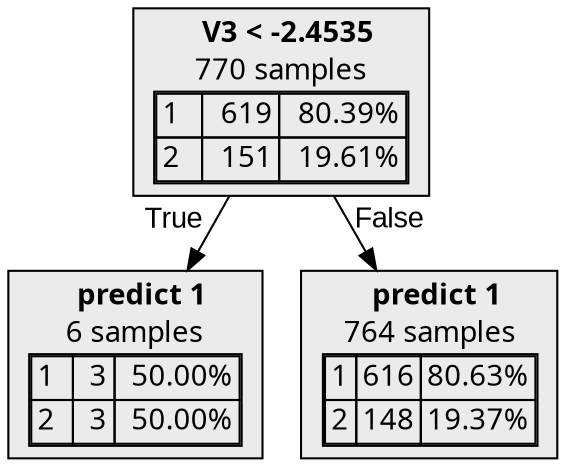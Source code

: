 digraph {
    1 [label=<  <TABLE BORDER="0" CELLPADDING="0">
      <TR>
    <TD>
      <B>V3 &lt; -2.4535</B>
    </TD>
  </TR>

    <TR>
      <TD>770 samples</TD>
    </TR>
    <TR>
  <TD>
    <TABLE CELLSPACING="0">
      
        <TR class="highlighted">
    <TD ALIGN="LEFT">1</TD>
    <TD ALIGN="RIGHT">619</TD>
    <TD ALIGN="RIGHT">80.39%</TD>
  </TR>
  <TR >
    <TD ALIGN="LEFT">2</TD>
    <TD ALIGN="RIGHT">151</TD>
    <TD ALIGN="RIGHT">19.61%</TD>
  </TR>

    </TABLE>
  </TD>
</TR>

  </TABLE>
>,fillcolor="#EBEBEB",shape=box,fontname="bold arial",style="filled"];
    1 -> 2 [labeldistance=2.5, labelangle=45, headlabel="True",fontname="arial"];
    1 -> 3 [labeldistance=2.5, labelangle=-45, headlabel="False",fontname="arial"];
    2 [label=<  <TABLE BORDER="0" CELLPADDING="0">
      <TR>
    <TD>
      <B>predict 1</B>
    </TD>
  </TR>

    <TR>
      <TD>6 samples</TD>
    </TR>
    <TR>
  <TD>
    <TABLE CELLSPACING="0">
      
        <TR class="highlighted">
    <TD ALIGN="LEFT">1</TD>
    <TD ALIGN="RIGHT">3</TD>
    <TD ALIGN="RIGHT">50.00%</TD>
  </TR>
  <TR >
    <TD ALIGN="LEFT">2</TD>
    <TD ALIGN="RIGHT">3</TD>
    <TD ALIGN="RIGHT">50.00%</TD>
  </TR>

    </TABLE>
  </TD>
</TR>

  </TABLE>
>,fillcolor="#EBEBEB",shape=box,fontname="bold arial",style="filled",color=black];
    3 [label=<  <TABLE BORDER="0" CELLPADDING="0">
      <TR>
    <TD>
      <B>predict 1</B>
    </TD>
  </TR>

    <TR>
      <TD>764 samples</TD>
    </TR>
    <TR>
  <TD>
    <TABLE CELLSPACING="0">
      
        <TR class="highlighted">
    <TD ALIGN="LEFT">1</TD>
    <TD ALIGN="RIGHT">616</TD>
    <TD ALIGN="RIGHT">80.63%</TD>
  </TR>
  <TR >
    <TD ALIGN="LEFT">2</TD>
    <TD ALIGN="RIGHT">148</TD>
    <TD ALIGN="RIGHT">19.37%</TD>
  </TR>

    </TABLE>
  </TD>
</TR>

  </TABLE>
>,fillcolor="#EBEBEB",shape=box,fontname="bold arial",style="filled",color=black];
}
